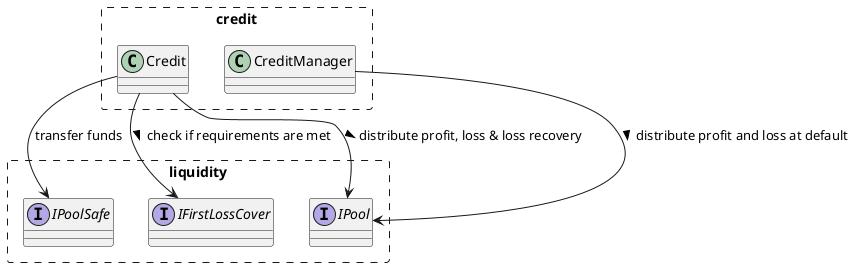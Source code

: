 @startuml
allowmixing


package liquidity <<Rectangle>> #line.dashed {
  interface IPool
  interface IPoolSafe
  interface IFirstLossCover
}

package credit <<Rectangle>> #line.dashed {
  class Credit
  class CreditManager  
}

Credit --> IPool : distribute profit, loss & loss recovery >
Credit --> IPoolSafe : transfer funds
Credit --> IFirstLossCover : check if requirements are met >
CreditManager --> IPool : distribute profit and loss at default >
@enduml
